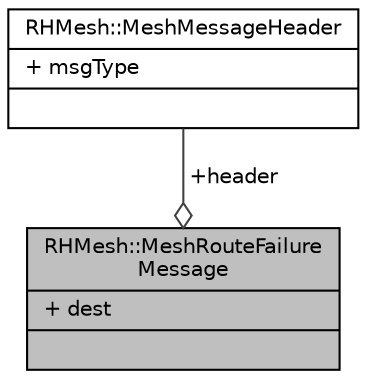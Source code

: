 digraph "RHMesh::MeshRouteFailureMessage"
{
 // LATEX_PDF_SIZE
  edge [fontname="Helvetica",fontsize="10",labelfontname="Helvetica",labelfontsize="10"];
  node [fontname="Helvetica",fontsize="10",shape=record];
  Node1 [label="{RHMesh::MeshRouteFailure\lMessage\n|+ dest\l|}",height=0.2,width=0.4,color="black", fillcolor="grey75", style="filled", fontcolor="black",tooltip="Signals a route failure."];
  Node2 -> Node1 [color="grey25",fontsize="10",style="solid",label=" +header" ,arrowhead="odiamond",fontname="Helvetica"];
  Node2 [label="{RHMesh::MeshMessageHeader\n|+ msgType\l|}",height=0.2,width=0.4,color="black", fillcolor="white", style="filled",URL="$struct_r_h_mesh_1_1_mesh_message_header.html",tooltip="Structure of the basic RHMesh header."];
}
